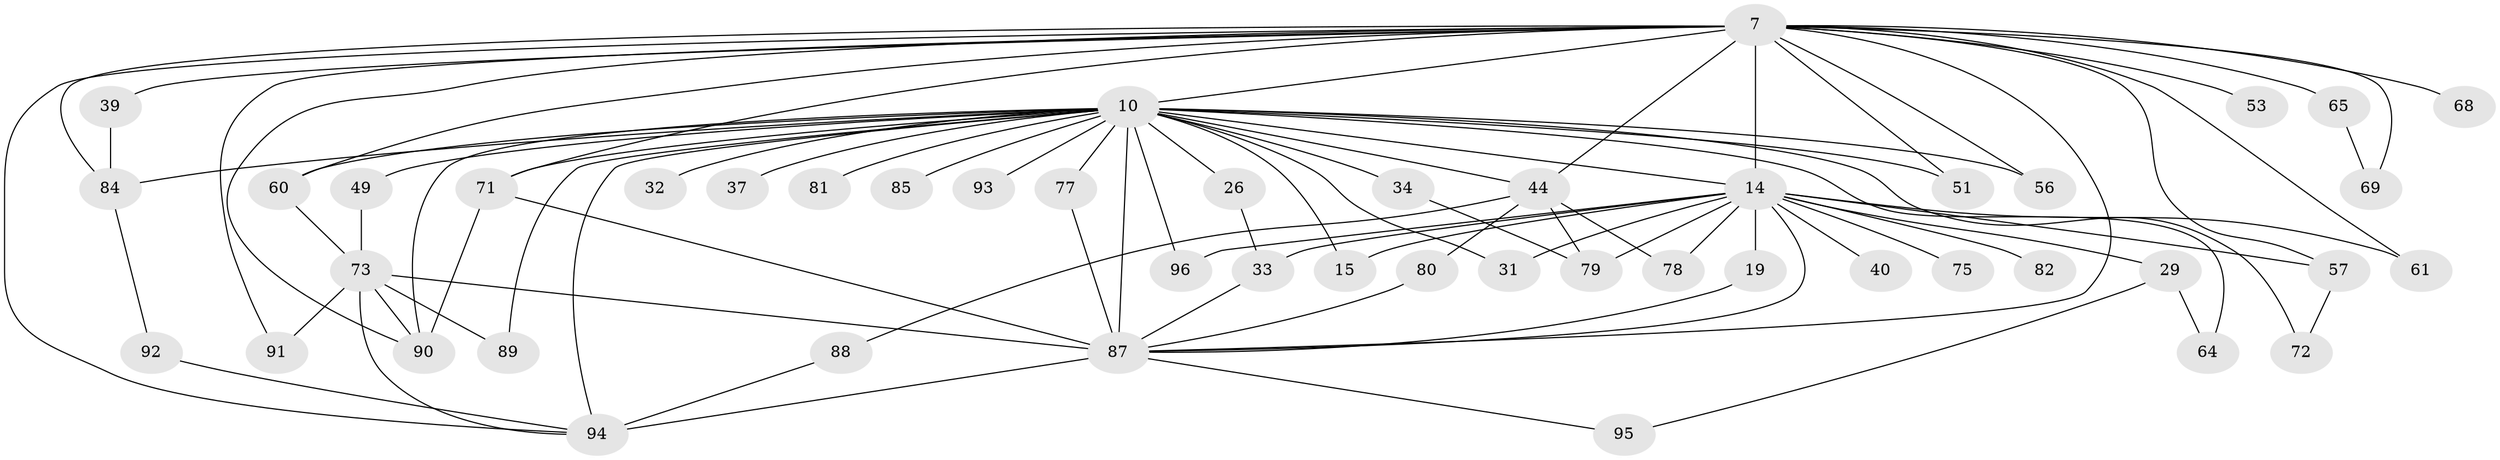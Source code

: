 // original degree distribution, {19: 0.020833333333333332, 18: 0.03125, 22: 0.010416666666666666, 20: 0.010416666666666666, 29: 0.010416666666666666, 14: 0.010416666666666666, 25: 0.010416666666666666, 3: 0.23958333333333334, 2: 0.53125, 6: 0.020833333333333332, 7: 0.010416666666666666, 4: 0.0625, 8: 0.010416666666666666, 5: 0.020833333333333332}
// Generated by graph-tools (version 1.1) at 2025/43/03/09/25 04:43:06]
// undirected, 48 vertices, 87 edges
graph export_dot {
graph [start="1"]
  node [color=gray90,style=filled];
  7 [super="+5"];
  10 [super="+6+2"];
  14 [super="+4"];
  15;
  19;
  26;
  29;
  31;
  32;
  33 [super="+20"];
  34 [super="+13"];
  37 [super="+12"];
  39 [super="+24"];
  40;
  44 [super="+22+41"];
  49;
  51;
  53;
  56;
  57 [super="+21"];
  60 [super="+38"];
  61;
  64;
  65 [super="+62+50"];
  68 [super="+43"];
  69;
  71 [super="+58"];
  72;
  73 [super="+66"];
  75;
  77;
  78;
  79 [super="+35"];
  80;
  81 [super="+28"];
  82;
  84 [super="+54+59+70"];
  85;
  87 [super="+76+36+86"];
  88;
  89;
  90 [super="+74+45"];
  91;
  92;
  93;
  94 [super="+27+52"];
  95;
  96;
  7 -- 10 [weight=8];
  7 -- 39 [weight=3];
  7 -- 51;
  7 -- 53 [weight=2];
  7 -- 56;
  7 -- 61;
  7 -- 68 [weight=3];
  7 -- 69;
  7 -- 65 [weight=6];
  7 -- 91;
  7 -- 44 [weight=2];
  7 -- 57 [weight=2];
  7 -- 90 [weight=3];
  7 -- 94;
  7 -- 84 [weight=2];
  7 -- 60;
  7 -- 87 [weight=6];
  7 -- 71;
  7 -- 14 [weight=4];
  10 -- 14 [weight=9];
  10 -- 37 [weight=3];
  10 -- 51;
  10 -- 56;
  10 -- 72;
  10 -- 85 [weight=2];
  10 -- 90 [weight=4];
  10 -- 93 [weight=2];
  10 -- 81 [weight=3];
  10 -- 64;
  10 -- 34 [weight=3];
  10 -- 71;
  10 -- 26;
  10 -- 31;
  10 -- 77;
  10 -- 15;
  10 -- 89;
  10 -- 32 [weight=2];
  10 -- 96;
  10 -- 44 [weight=2];
  10 -- 49;
  10 -- 60;
  10 -- 94 [weight=4];
  10 -- 84 [weight=3];
  10 -- 87 [weight=12];
  14 -- 75 [weight=2];
  14 -- 78;
  14 -- 15;
  14 -- 79;
  14 -- 82 [weight=2];
  14 -- 19;
  14 -- 29 [weight=2];
  14 -- 31;
  14 -- 96;
  14 -- 33;
  14 -- 40 [weight=2];
  14 -- 57;
  14 -- 61;
  14 -- 87 [weight=4];
  19 -- 87;
  26 -- 33;
  29 -- 64;
  29 -- 95;
  33 -- 87 [weight=2];
  34 -- 79;
  39 -- 84;
  44 -- 78;
  44 -- 80;
  44 -- 88;
  44 -- 79;
  49 -- 73;
  57 -- 72;
  60 -- 73;
  65 -- 69;
  71 -- 90;
  71 -- 87;
  73 -- 89;
  73 -- 90;
  73 -- 91;
  73 -- 94;
  73 -- 87 [weight=2];
  77 -- 87;
  80 -- 87;
  84 -- 92;
  87 -- 94 [weight=3];
  87 -- 95;
  88 -- 94;
  92 -- 94;
}
